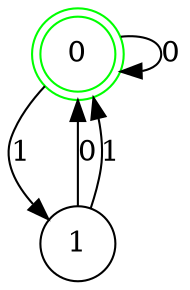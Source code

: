 digraph {
	node [color=green shape=doublecircle]
	0
	node [color=black shape=circle]
	1
	0 -> 0 [label=0]
	0 -> 1 [label=1]
	1 -> 0 [label=0]
	1 -> 0 [label=1]
}
